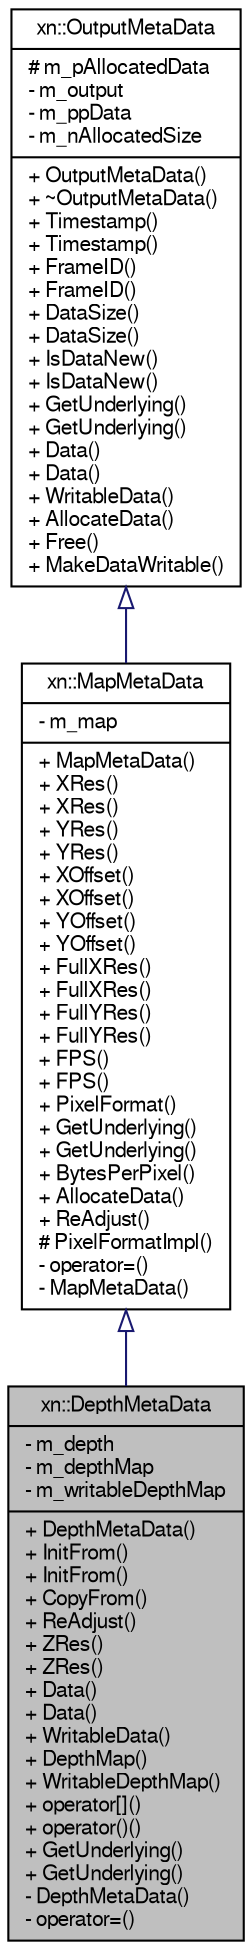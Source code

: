 digraph G
{
  edge [fontname="FreeSans",fontsize="10",labelfontname="FreeSans",labelfontsize="10"];
  node [fontname="FreeSans",fontsize="10",shape=record];
  Node1 [label="{xn::DepthMetaData\n|- m_depth\l- m_depthMap\l- m_writableDepthMap\l|+ DepthMetaData()\l+ InitFrom()\l+ InitFrom()\l+ CopyFrom()\l+ ReAdjust()\l+ ZRes()\l+ ZRes()\l+ Data()\l+ Data()\l+ WritableData()\l+ DepthMap()\l+ WritableDepthMap()\l+ operator[]()\l+ operator()()\l+ GetUnderlying()\l+ GetUnderlying()\l- DepthMetaData()\l- operator=()\l}",height=0.2,width=0.4,color="black", fillcolor="grey75", style="filled" fontcolor="black"];
  Node2 -> Node1 [dir=back,color="midnightblue",fontsize="10",style="solid",arrowtail="empty",fontname="FreeSans"];
  Node2 [label="{xn::MapMetaData\n|- m_map\l|+ MapMetaData()\l+ XRes()\l+ XRes()\l+ YRes()\l+ YRes()\l+ XOffset()\l+ XOffset()\l+ YOffset()\l+ YOffset()\l+ FullXRes()\l+ FullXRes()\l+ FullYRes()\l+ FullYRes()\l+ FPS()\l+ FPS()\l+ PixelFormat()\l+ GetUnderlying()\l+ GetUnderlying()\l+ BytesPerPixel()\l+ AllocateData()\l+ ReAdjust()\l# PixelFormatImpl()\l- operator=()\l- MapMetaData()\l}",height=0.2,width=0.4,color="black", fillcolor="white", style="filled",URL="$classxn_1_1_map_meta_data.html"];
  Node3 -> Node2 [dir=back,color="midnightblue",fontsize="10",style="solid",arrowtail="empty",fontname="FreeSans"];
  Node3 [label="{xn::OutputMetaData\n|# m_pAllocatedData\l- m_output\l- m_ppData\l- m_nAllocatedSize\l|+ OutputMetaData()\l+ ~OutputMetaData()\l+ Timestamp()\l+ Timestamp()\l+ FrameID()\l+ FrameID()\l+ DataSize()\l+ DataSize()\l+ IsDataNew()\l+ IsDataNew()\l+ GetUnderlying()\l+ GetUnderlying()\l+ Data()\l+ Data()\l+ WritableData()\l+ AllocateData()\l+ Free()\l+ MakeDataWritable()\l}",height=0.2,width=0.4,color="black", fillcolor="white", style="filled",URL="$classxn_1_1_output_meta_data.html"];
}
